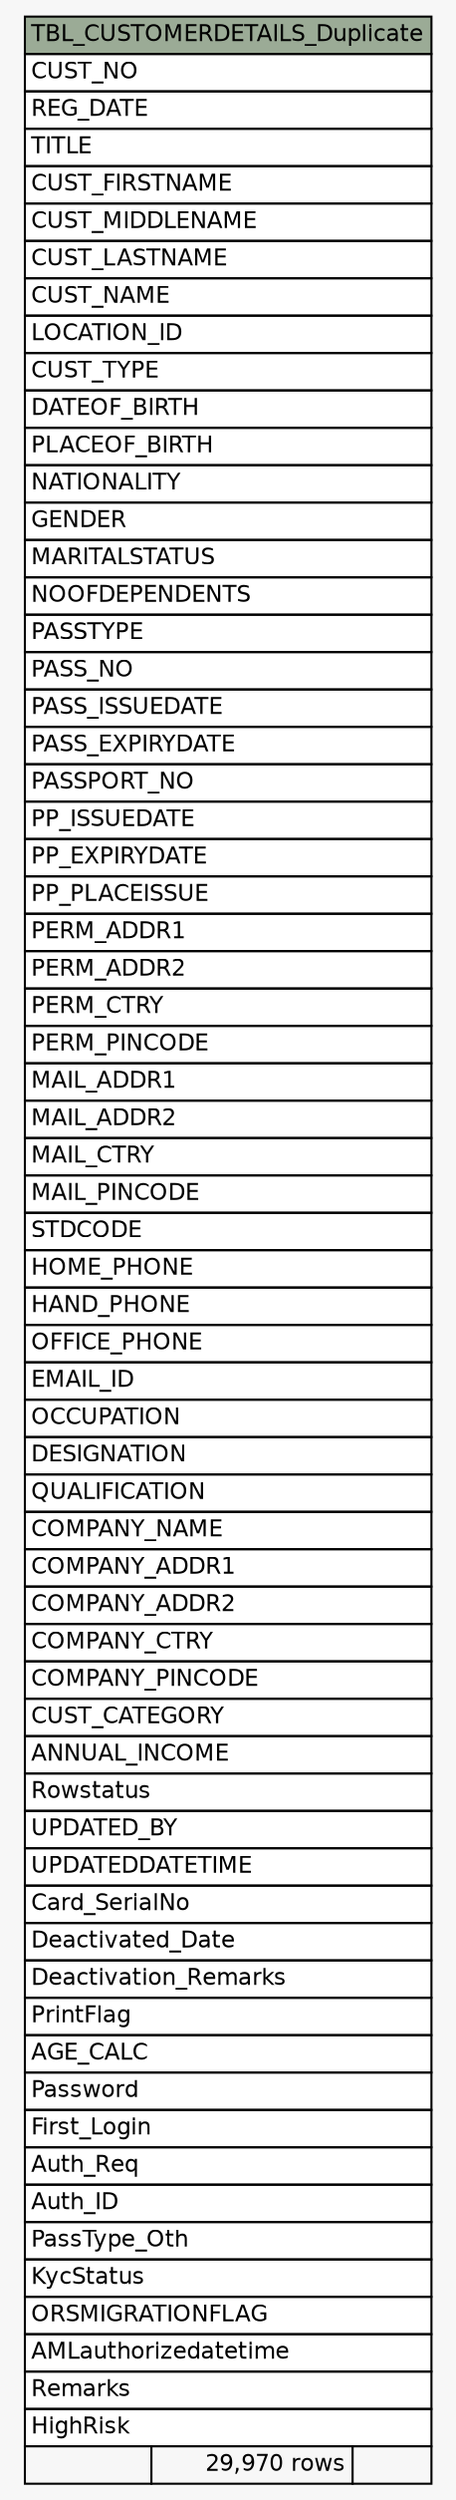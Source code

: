 // dot 2.38.0 on Windows 10 10.0
// SchemaSpy rev 590
digraph "TBL_CUSTOMERDETAILS_Duplicate" {
  graph [
    rankdir="RL"
    bgcolor="#f7f7f7"
    nodesep="0.18"
    ranksep="0.46"
    fontname="Helvetica"
    fontsize="11"
  ];
  node [
    fontname="Helvetica"
    fontsize="11"
    shape="plaintext"
  ];
  edge [
    arrowsize="0.8"
  ];
  "TBL_CUSTOMERDETAILS_Duplicate" [
    label=<
    <TABLE BORDER="0" CELLBORDER="1" CELLSPACING="0" BGCOLOR="#ffffff">
      <TR><TD COLSPAN="3" BGCOLOR="#9bab96" ALIGN="CENTER">TBL_CUSTOMERDETAILS_Duplicate</TD></TR>
      <TR><TD PORT="CUST_NO" COLSPAN="3" ALIGN="LEFT">CUST_NO</TD></TR>
      <TR><TD PORT="REG_DATE" COLSPAN="3" ALIGN="LEFT">REG_DATE</TD></TR>
      <TR><TD PORT="TITLE" COLSPAN="3" ALIGN="LEFT">TITLE</TD></TR>
      <TR><TD PORT="CUST_FIRSTNAME" COLSPAN="3" ALIGN="LEFT">CUST_FIRSTNAME</TD></TR>
      <TR><TD PORT="CUST_MIDDLENAME" COLSPAN="3" ALIGN="LEFT">CUST_MIDDLENAME</TD></TR>
      <TR><TD PORT="CUST_LASTNAME" COLSPAN="3" ALIGN="LEFT">CUST_LASTNAME</TD></TR>
      <TR><TD PORT="CUST_NAME" COLSPAN="3" ALIGN="LEFT">CUST_NAME</TD></TR>
      <TR><TD PORT="LOCATION_ID" COLSPAN="3" ALIGN="LEFT">LOCATION_ID</TD></TR>
      <TR><TD PORT="CUST_TYPE" COLSPAN="3" ALIGN="LEFT">CUST_TYPE</TD></TR>
      <TR><TD PORT="DATEOF_BIRTH" COLSPAN="3" ALIGN="LEFT">DATEOF_BIRTH</TD></TR>
      <TR><TD PORT="PLACEOF_BIRTH" COLSPAN="3" ALIGN="LEFT">PLACEOF_BIRTH</TD></TR>
      <TR><TD PORT="NATIONALITY" COLSPAN="3" ALIGN="LEFT">NATIONALITY</TD></TR>
      <TR><TD PORT="GENDER" COLSPAN="3" ALIGN="LEFT">GENDER</TD></TR>
      <TR><TD PORT="MARITALSTATUS" COLSPAN="3" ALIGN="LEFT">MARITALSTATUS</TD></TR>
      <TR><TD PORT="NOOFDEPENDENTS" COLSPAN="3" ALIGN="LEFT">NOOFDEPENDENTS</TD></TR>
      <TR><TD PORT="PASSTYPE" COLSPAN="3" ALIGN="LEFT">PASSTYPE</TD></TR>
      <TR><TD PORT="PASS_NO" COLSPAN="3" ALIGN="LEFT">PASS_NO</TD></TR>
      <TR><TD PORT="PASS_ISSUEDATE" COLSPAN="3" ALIGN="LEFT">PASS_ISSUEDATE</TD></TR>
      <TR><TD PORT="PASS_EXPIRYDATE" COLSPAN="3" ALIGN="LEFT">PASS_EXPIRYDATE</TD></TR>
      <TR><TD PORT="PASSPORT_NO" COLSPAN="3" ALIGN="LEFT">PASSPORT_NO</TD></TR>
      <TR><TD PORT="PP_ISSUEDATE" COLSPAN="3" ALIGN="LEFT">PP_ISSUEDATE</TD></TR>
      <TR><TD PORT="PP_EXPIRYDATE" COLSPAN="3" ALIGN="LEFT">PP_EXPIRYDATE</TD></TR>
      <TR><TD PORT="PP_PLACEISSUE" COLSPAN="3" ALIGN="LEFT">PP_PLACEISSUE</TD></TR>
      <TR><TD PORT="PERM_ADDR1" COLSPAN="3" ALIGN="LEFT">PERM_ADDR1</TD></TR>
      <TR><TD PORT="PERM_ADDR2" COLSPAN="3" ALIGN="LEFT">PERM_ADDR2</TD></TR>
      <TR><TD PORT="PERM_CTRY" COLSPAN="3" ALIGN="LEFT">PERM_CTRY</TD></TR>
      <TR><TD PORT="PERM_PINCODE" COLSPAN="3" ALIGN="LEFT">PERM_PINCODE</TD></TR>
      <TR><TD PORT="MAIL_ADDR1" COLSPAN="3" ALIGN="LEFT">MAIL_ADDR1</TD></TR>
      <TR><TD PORT="MAIL_ADDR2" COLSPAN="3" ALIGN="LEFT">MAIL_ADDR2</TD></TR>
      <TR><TD PORT="MAIL_CTRY" COLSPAN="3" ALIGN="LEFT">MAIL_CTRY</TD></TR>
      <TR><TD PORT="MAIL_PINCODE" COLSPAN="3" ALIGN="LEFT">MAIL_PINCODE</TD></TR>
      <TR><TD PORT="STDCODE" COLSPAN="3" ALIGN="LEFT">STDCODE</TD></TR>
      <TR><TD PORT="HOME_PHONE" COLSPAN="3" ALIGN="LEFT">HOME_PHONE</TD></TR>
      <TR><TD PORT="HAND_PHONE" COLSPAN="3" ALIGN="LEFT">HAND_PHONE</TD></TR>
      <TR><TD PORT="OFFICE_PHONE" COLSPAN="3" ALIGN="LEFT">OFFICE_PHONE</TD></TR>
      <TR><TD PORT="EMAIL_ID" COLSPAN="3" ALIGN="LEFT">EMAIL_ID</TD></TR>
      <TR><TD PORT="OCCUPATION" COLSPAN="3" ALIGN="LEFT">OCCUPATION</TD></TR>
      <TR><TD PORT="DESIGNATION" COLSPAN="3" ALIGN="LEFT">DESIGNATION</TD></TR>
      <TR><TD PORT="QUALIFICATION" COLSPAN="3" ALIGN="LEFT">QUALIFICATION</TD></TR>
      <TR><TD PORT="COMPANY_NAME" COLSPAN="3" ALIGN="LEFT">COMPANY_NAME</TD></TR>
      <TR><TD PORT="COMPANY_ADDR1" COLSPAN="3" ALIGN="LEFT">COMPANY_ADDR1</TD></TR>
      <TR><TD PORT="COMPANY_ADDR2" COLSPAN="3" ALIGN="LEFT">COMPANY_ADDR2</TD></TR>
      <TR><TD PORT="COMPANY_CTRY" COLSPAN="3" ALIGN="LEFT">COMPANY_CTRY</TD></TR>
      <TR><TD PORT="COMPANY_PINCODE" COLSPAN="3" ALIGN="LEFT">COMPANY_PINCODE</TD></TR>
      <TR><TD PORT="CUST_CATEGORY" COLSPAN="3" ALIGN="LEFT">CUST_CATEGORY</TD></TR>
      <TR><TD PORT="ANNUAL_INCOME" COLSPAN="3" ALIGN="LEFT">ANNUAL_INCOME</TD></TR>
      <TR><TD PORT="Rowstatus" COLSPAN="3" ALIGN="LEFT">Rowstatus</TD></TR>
      <TR><TD PORT="UPDATED_BY" COLSPAN="3" ALIGN="LEFT">UPDATED_BY</TD></TR>
      <TR><TD PORT="UPDATEDDATETIME" COLSPAN="3" ALIGN="LEFT">UPDATEDDATETIME</TD></TR>
      <TR><TD PORT="Card_SerialNo" COLSPAN="3" ALIGN="LEFT">Card_SerialNo</TD></TR>
      <TR><TD PORT="Deactivated_Date" COLSPAN="3" ALIGN="LEFT">Deactivated_Date</TD></TR>
      <TR><TD PORT="Deactivation_Remarks" COLSPAN="3" ALIGN="LEFT">Deactivation_Remarks</TD></TR>
      <TR><TD PORT="PrintFlag" COLSPAN="3" ALIGN="LEFT">PrintFlag</TD></TR>
      <TR><TD PORT="AGE_CALC" COLSPAN="3" ALIGN="LEFT">AGE_CALC</TD></TR>
      <TR><TD PORT="Password" COLSPAN="3" ALIGN="LEFT">Password</TD></TR>
      <TR><TD PORT="First_Login" COLSPAN="3" ALIGN="LEFT">First_Login</TD></TR>
      <TR><TD PORT="Auth_Req" COLSPAN="3" ALIGN="LEFT">Auth_Req</TD></TR>
      <TR><TD PORT="Auth_ID" COLSPAN="3" ALIGN="LEFT">Auth_ID</TD></TR>
      <TR><TD PORT="PassType_Oth" COLSPAN="3" ALIGN="LEFT">PassType_Oth</TD></TR>
      <TR><TD PORT="KycStatus" COLSPAN="3" ALIGN="LEFT">KycStatus</TD></TR>
      <TR><TD PORT="ORSMIGRATIONFLAG" COLSPAN="3" ALIGN="LEFT">ORSMIGRATIONFLAG</TD></TR>
      <TR><TD PORT="AMLauthorizedatetime" COLSPAN="3" ALIGN="LEFT">AMLauthorizedatetime</TD></TR>
      <TR><TD PORT="Remarks" COLSPAN="3" ALIGN="LEFT">Remarks</TD></TR>
      <TR><TD PORT="HighRisk" COLSPAN="3" ALIGN="LEFT">HighRisk</TD></TR>
      <TR><TD ALIGN="LEFT" BGCOLOR="#f7f7f7">  </TD><TD ALIGN="RIGHT" BGCOLOR="#f7f7f7">29,970 rows</TD><TD ALIGN="RIGHT" BGCOLOR="#f7f7f7">  </TD></TR>
    </TABLE>>
    URL="tables/TBL_CUSTOMERDETAILS_Duplicate.html"
    tooltip="TBL_CUSTOMERDETAILS_Duplicate"
  ];
}
